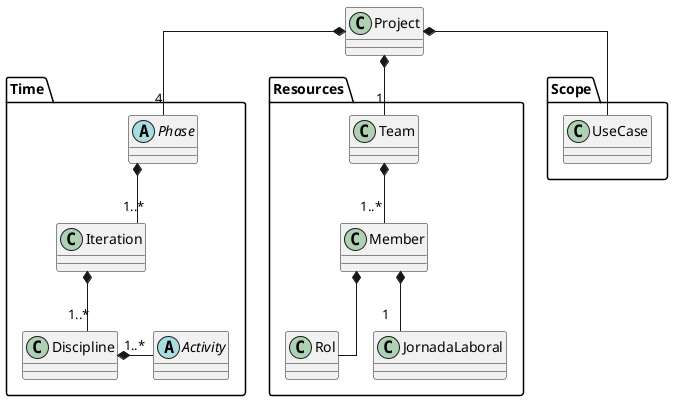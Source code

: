 @startuml

top to bottom direction
skinparam Linetype ortho

'Objects
Class Project
Abstract Class Time.Phase
Class Time.Iteration
Class Time.Discipline
Class Resources.Rol
Class Resources.Team
Abstract Class Time.Activity
Class Resources.Member

Project *-- "1" Resources.Team
Project *-- "4" Time.Phase

Time.Phase *-- "1..*" Time.Iteration
Time.Iteration *-- "1..*" Time.Discipline
Time.Discipline *- "1..*" Time.Activity

Resources.Team *-- "1..*" Resources.Member
Resources.Member *-- "1" Resources.JornadaLaboral
Resources.Member *-- Resources.Rol

Project *-- Scope.UseCase
@enduml